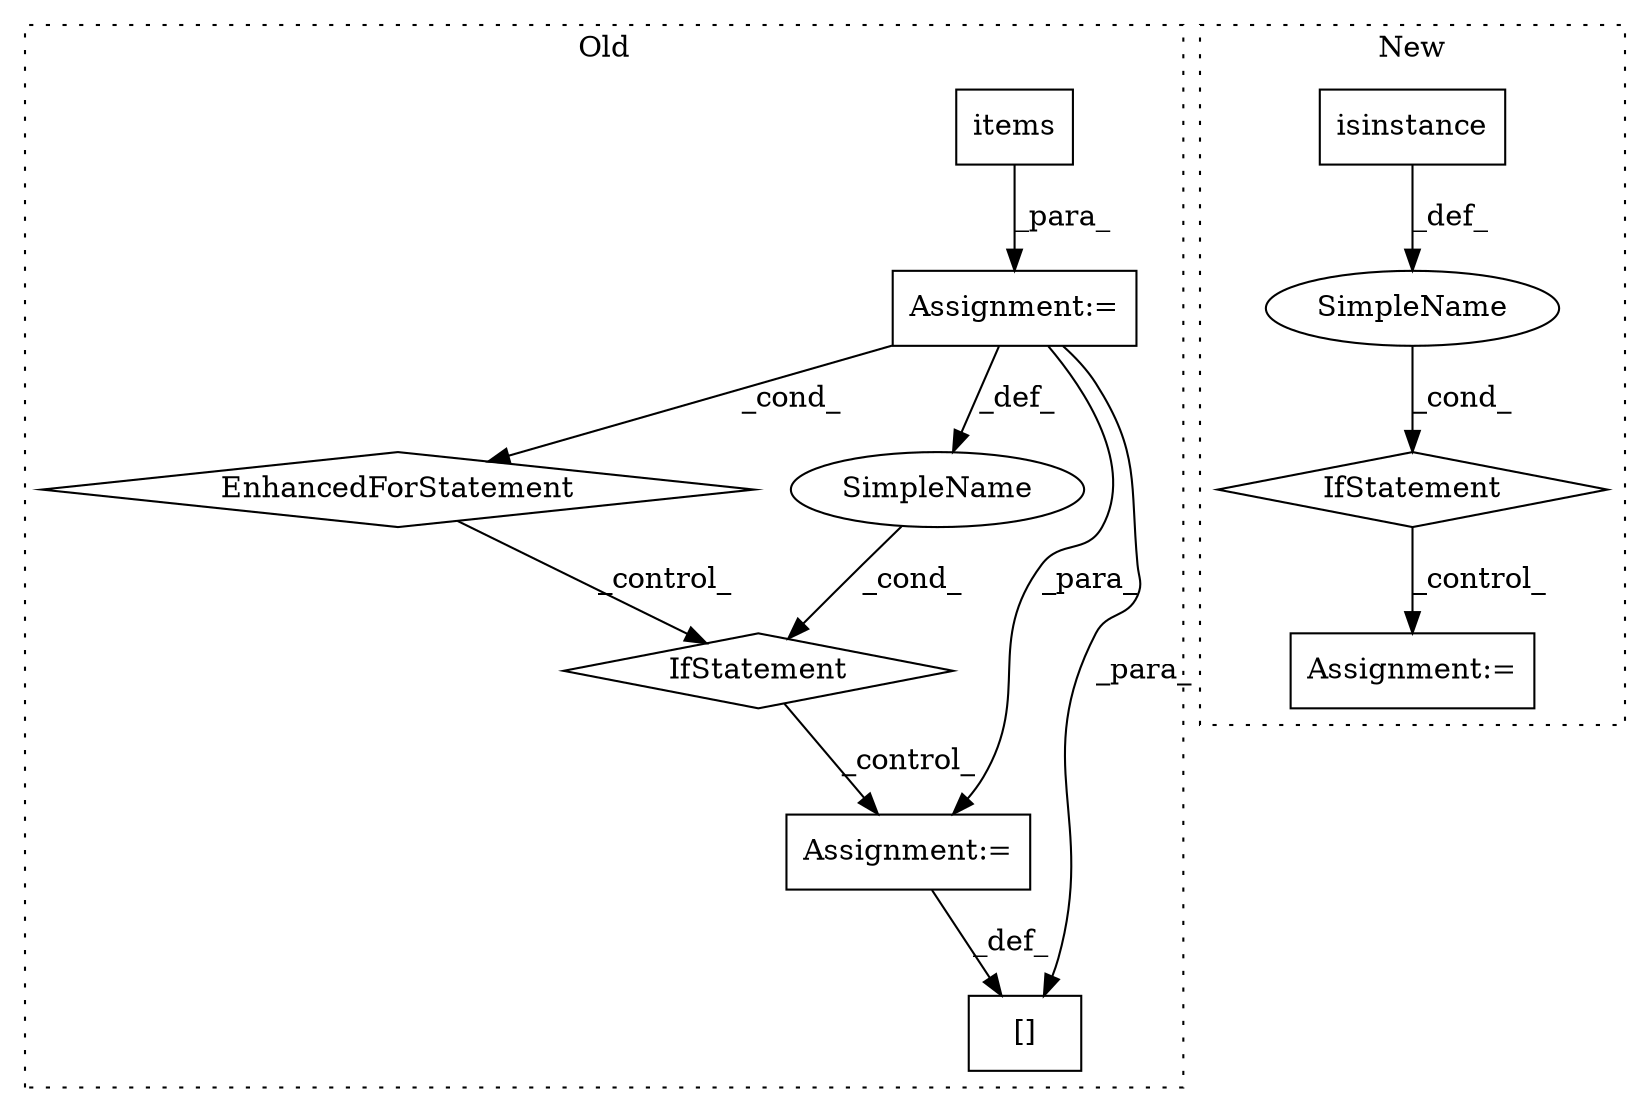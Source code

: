 digraph G {
subgraph cluster0 {
1 [label="items" a="32" s="9227" l="7" shape="box"];
6 [label="Assignment:=" a="7" s="9138,9234" l="65,2" shape="box"];
7 [label="EnhancedForStatement" a="70" s="9138,9234" l="65,2" shape="diamond"];
8 [label="Assignment:=" a="7" s="9288" l="1" shape="box"];
9 [label="[]" a="2" s="9568,9576" l="5,1" shape="box"];
10 [label="IfStatement" a="25" s="9244,9270" l="4,2" shape="diamond"];
11 [label="SimpleName" a="42" s="" l="" shape="ellipse"];
label = "Old";
style="dotted";
}
subgraph cluster1 {
2 [label="isinstance" a="32" s="4660,4694" l="11,1" shape="box"];
3 [label="IfStatement" a="25" s="4656,4695" l="4,2" shape="diamond"];
4 [label="Assignment:=" a="7" s="4721" l="1" shape="box"];
5 [label="SimpleName" a="42" s="" l="" shape="ellipse"];
label = "New";
style="dotted";
}
1 -> 6 [label="_para_"];
2 -> 5 [label="_def_"];
3 -> 4 [label="_control_"];
5 -> 3 [label="_cond_"];
6 -> 8 [label="_para_"];
6 -> 11 [label="_def_"];
6 -> 9 [label="_para_"];
6 -> 7 [label="_cond_"];
7 -> 10 [label="_control_"];
8 -> 9 [label="_def_"];
10 -> 8 [label="_control_"];
11 -> 10 [label="_cond_"];
}
